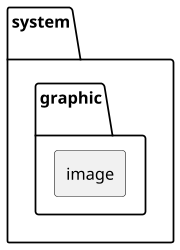 @startuml
scale 250 width
scale 250 height
package  "system\n" <<Folder>> {
package  "graphic\n" <<Folder>> {
   package image <<Rectangle>>{
}
}
}
@enduml
